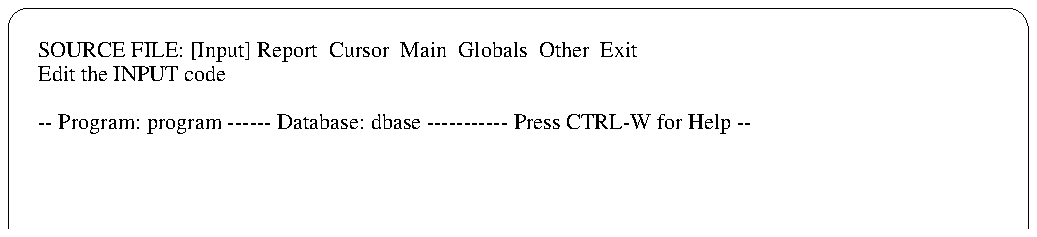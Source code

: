 '\" @(#)$Id: srcmenu.pic,v 1.1 2002-06-16 07:36:14 afalout Exp $
'\" @(#)Picture: SOURCE FILE sub-menu
.if \n(H1=0 .sp 1.0i
.ps 8
.ft LP
.vs 10
.PS
Screen:
[
Ledge: line up    1.00i ; move to Ledge.n + ( 0.10i,  0.10i)
Tedge: line right 4.90i ; move to Tedge.e + ( 0.10i, -0.10i)
Redge: line down  1.00i ; move to Redge.s + (-0.10i, -0.10i)
Trc: arc radius 0.10i at Redge.n - (0.10i, 0) from Redge.n to Tedge.e
Tlc: arc cw radius 0.10i at Ledge.n + (0.10i, 0) from Ledge.n to Tedge.w
]
move to Screen.nw + (0.15i, -1*0.12i-0.10i)
Line1: "SOURCE FILE: [Input] Report  Cursor  Main  Globals  Other  Exit" ljust
move to Screen.nw + (0.15i, -2*0.12i-0.10i)
Line2: "Edit the INPUT code" ljust
move to Screen.nw + (0.15i, -4*0.12i-0.10i)
Line4: "-- Program: program ------ Database: dbase ----------- Press CTRL-W for Help --" ljust
.PE
.ft
.ps
.vs
